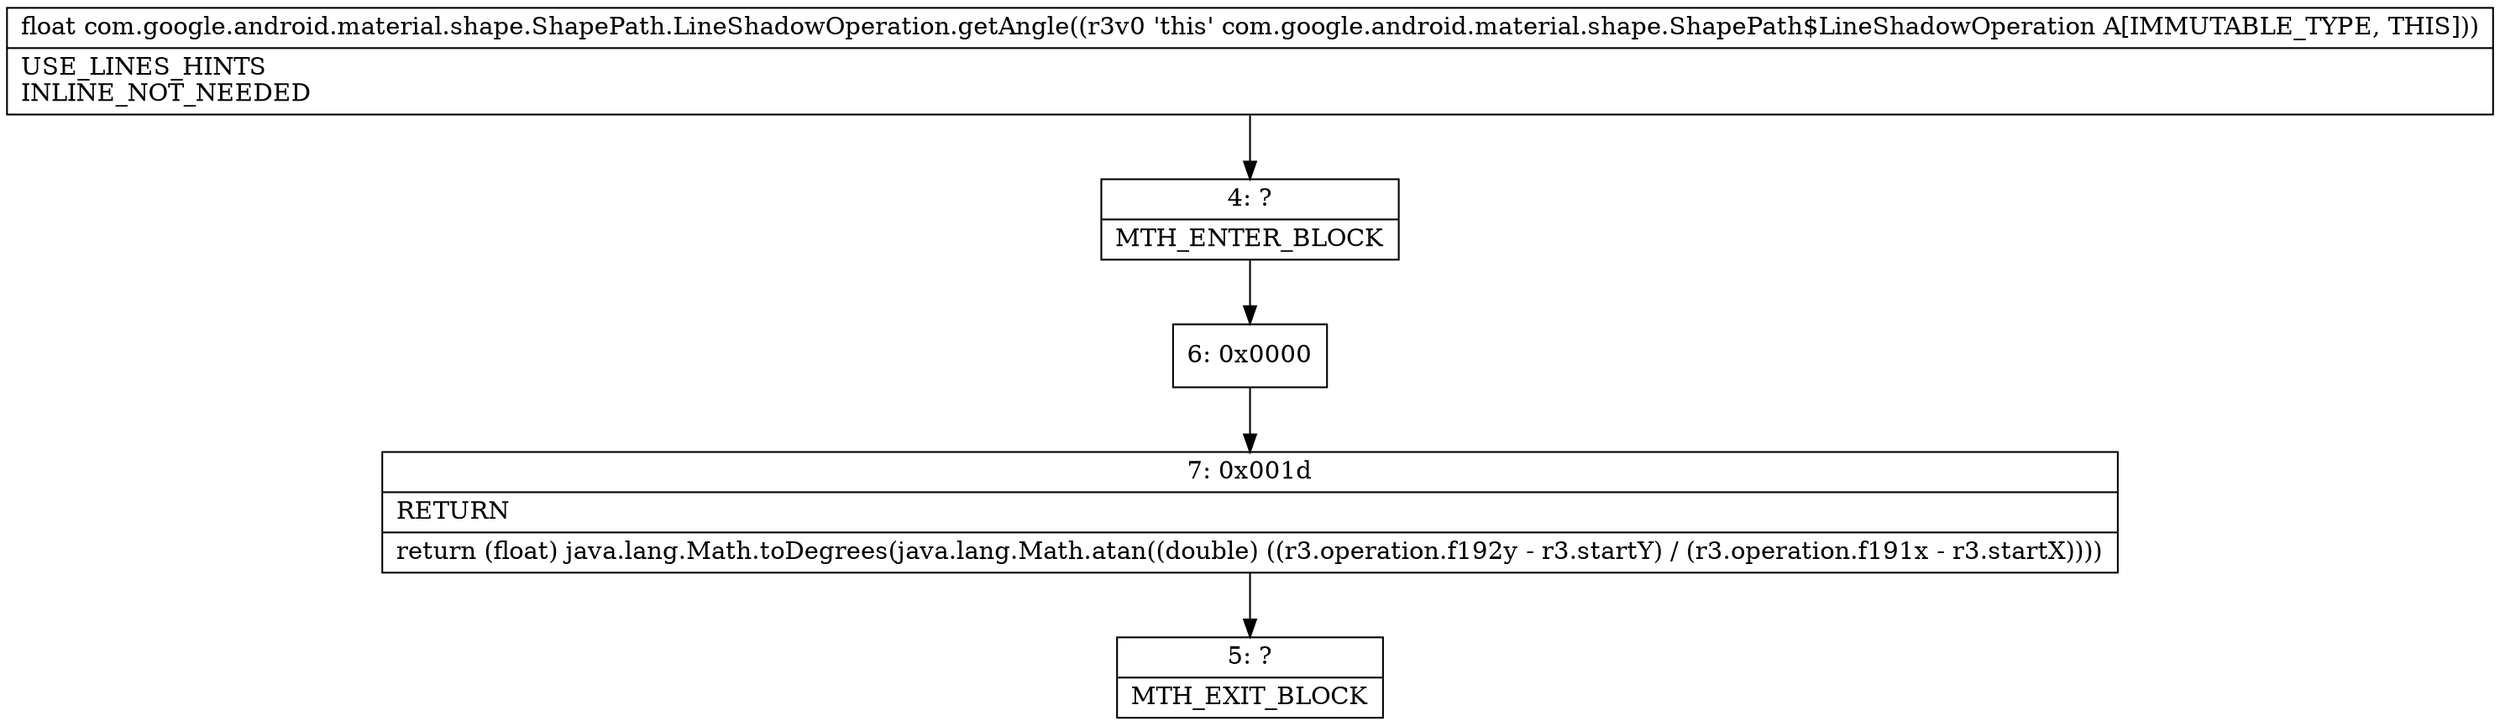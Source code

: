 digraph "CFG forcom.google.android.material.shape.ShapePath.LineShadowOperation.getAngle()F" {
Node_4 [shape=record,label="{4\:\ ?|MTH_ENTER_BLOCK\l}"];
Node_6 [shape=record,label="{6\:\ 0x0000}"];
Node_7 [shape=record,label="{7\:\ 0x001d|RETURN\l|return (float) java.lang.Math.toDegrees(java.lang.Math.atan((double) ((r3.operation.f192y \- r3.startY) \/ (r3.operation.f191x \- r3.startX))))\l}"];
Node_5 [shape=record,label="{5\:\ ?|MTH_EXIT_BLOCK\l}"];
MethodNode[shape=record,label="{float com.google.android.material.shape.ShapePath.LineShadowOperation.getAngle((r3v0 'this' com.google.android.material.shape.ShapePath$LineShadowOperation A[IMMUTABLE_TYPE, THIS]))  | USE_LINES_HINTS\lINLINE_NOT_NEEDED\l}"];
MethodNode -> Node_4;Node_4 -> Node_6;
Node_6 -> Node_7;
Node_7 -> Node_5;
}

